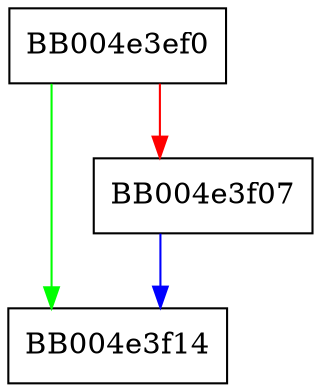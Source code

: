 digraph ossl_gost18_cke_cipher_nid {
  node [shape="box"];
  graph [splines=ortho];
  BB004e3ef0 -> BB004e3f14 [color="green"];
  BB004e3ef0 -> BB004e3f07 [color="red"];
  BB004e3f07 -> BB004e3f14 [color="blue"];
}